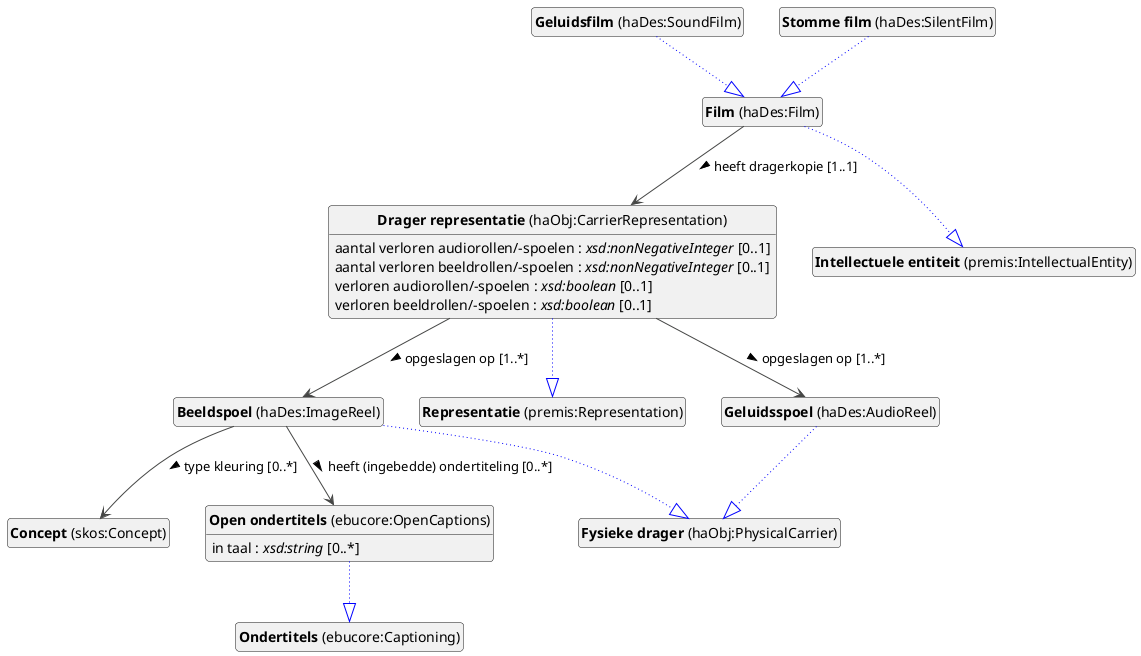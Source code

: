 @startuml
!theme vibrant
skinparam classFontSize 14
!define LIGHTORANGE
skinparam componentStyle uml2
skinparam wrapMessageWidth 1000
skinparam wrapWidth 1000
' skinparam ArrowColor #Maroon
' Remove shadows
skinparam shadowing false
'skinparam linetype polyline
skinparam ArrowMessageAlignment left
top to bottom direction


class "<b>Beeldspoel</b> (haDes:ImageReel)" as haDes_ImageReel [[#haDes%3AImageReel]]
class "<b>Fysieke drager</b> (haObj:PhysicalCarrier)" as haObj_PhysicalCarrier [[#haObj%3APhysicalCarrier]]
class "<b>Concept</b> (skos:Concept)" as skos_Concept [[../../terms/nl#skos%3AConcept]]
class "<b>Drager representatie</b> (haObj:CarrierRepresentation)" as haObj_CarrierRepresentation [[../../audiovisual/nl#haObj%3ACarrierRepresentation]]
class "<b>Representatie</b> (premis:Representation)" as premis_Representation [[#premis%3ARepresentation]]
class "<b>Film</b> (haDes:Film)" as haDes_Film [[#haDes%3AFilm]]
class "<b>Intellectuele entiteit</b> (premis:IntellectualEntity)" as premis_IntellectualEntity [[#premis%3AIntellectualEntity]]
class "<b>Geluidsfilm</b> (haDes:SoundFilm)" as haDes_SoundFilm [[#haDes%3ASoundFilm]]
class "<b>Film</b> (haDes:Film)" as haDes_Film [[#haDes%3AFilm]]
class "<b>Geluidsspoel</b> (haDes:AudioReel)" as haDes_AudioReel [[#haDes%3AAudioReel]]
class "<b>Fysieke drager</b> (haObj:PhysicalCarrier)" as haObj_PhysicalCarrier [[#haObj%3APhysicalCarrier]]
class "<b>Open ondertitels</b> (ebucore:OpenCaptions)" as ebucore_OpenCaptions [[#ebucore%3AOpenCaptions]]
class "<b>Ondertitels</b> (ebucore:Captioning)" as ebucore_Captioning [[#ebucore%3ACaptioning]]
class "<b>Stomme film</b> (haDes:SilentFilm)" as haDes_SilentFilm [[#haDes%3ASilentFilm]]
class "<b>Film</b> (haDes:Film)" as haDes_Film [[#haDes%3AFilm]]

haDes_ImageReel --|> haObj_PhysicalCarrier #blue;line.dotted;text:blue

haDes_ImageReel --> ebucore_OpenCaptions :heeft (ingebedde) ondertiteling [0..*]  > 
haDes_ImageReel --> skos_Concept :type kleuring [0..*]  > 



haObj_CarrierRepresentation --|> premis_Representation #blue;line.dotted;text:blue

haObj_CarrierRepresentation : aantal (film)rollen/-spoelen : <i>xsd:nonNegativeInteger</i> [0..1]
haObj_CarrierRepresentation : aantal verloren audiorollen/-spoelen : <i>xsd:nonNegativeInteger</i> [0..1]
haObj_CarrierRepresentation : aantal verloren beeldrollen/-spoelen : <i>xsd:nonNegativeInteger</i> [0..1]
haObj_CarrierRepresentation : verloren audiorollen/-spoelen : <i>xsd:boolean</i> [0..1]
haObj_CarrierRepresentation : verloren beeldrollen/-spoelen : <i>xsd:boolean</i> [0..1]
haObj_CarrierRepresentation --> haDes_AudioReel :opgeslagen op [1..*]  > 
haObj_CarrierRepresentation --> haDes_ImageReel :opgeslagen op [1..*]  > 



haDes_Film --|> premis_IntellectualEntity #blue;line.dotted;text:blue

haDes_Film --> haObj_CarrierRepresentation :heeft dragerkopie [1..1]  > 

haDes_SoundFilm --|> haDes_Film #blue;line.dotted;text:blue


haDes_AudioReel --|> haObj_PhysicalCarrier #blue;line.dotted;text:blue


ebucore_OpenCaptions --|> ebucore_Captioning #blue;line.dotted;text:blue

ebucore_OpenCaptions : in taal : <i>xsd:string</i> [0..*]


haDes_SilentFilm --|> haDes_Film #blue;line.dotted;text:blue



hide circle
hide methods
hide empty members
@enduml


